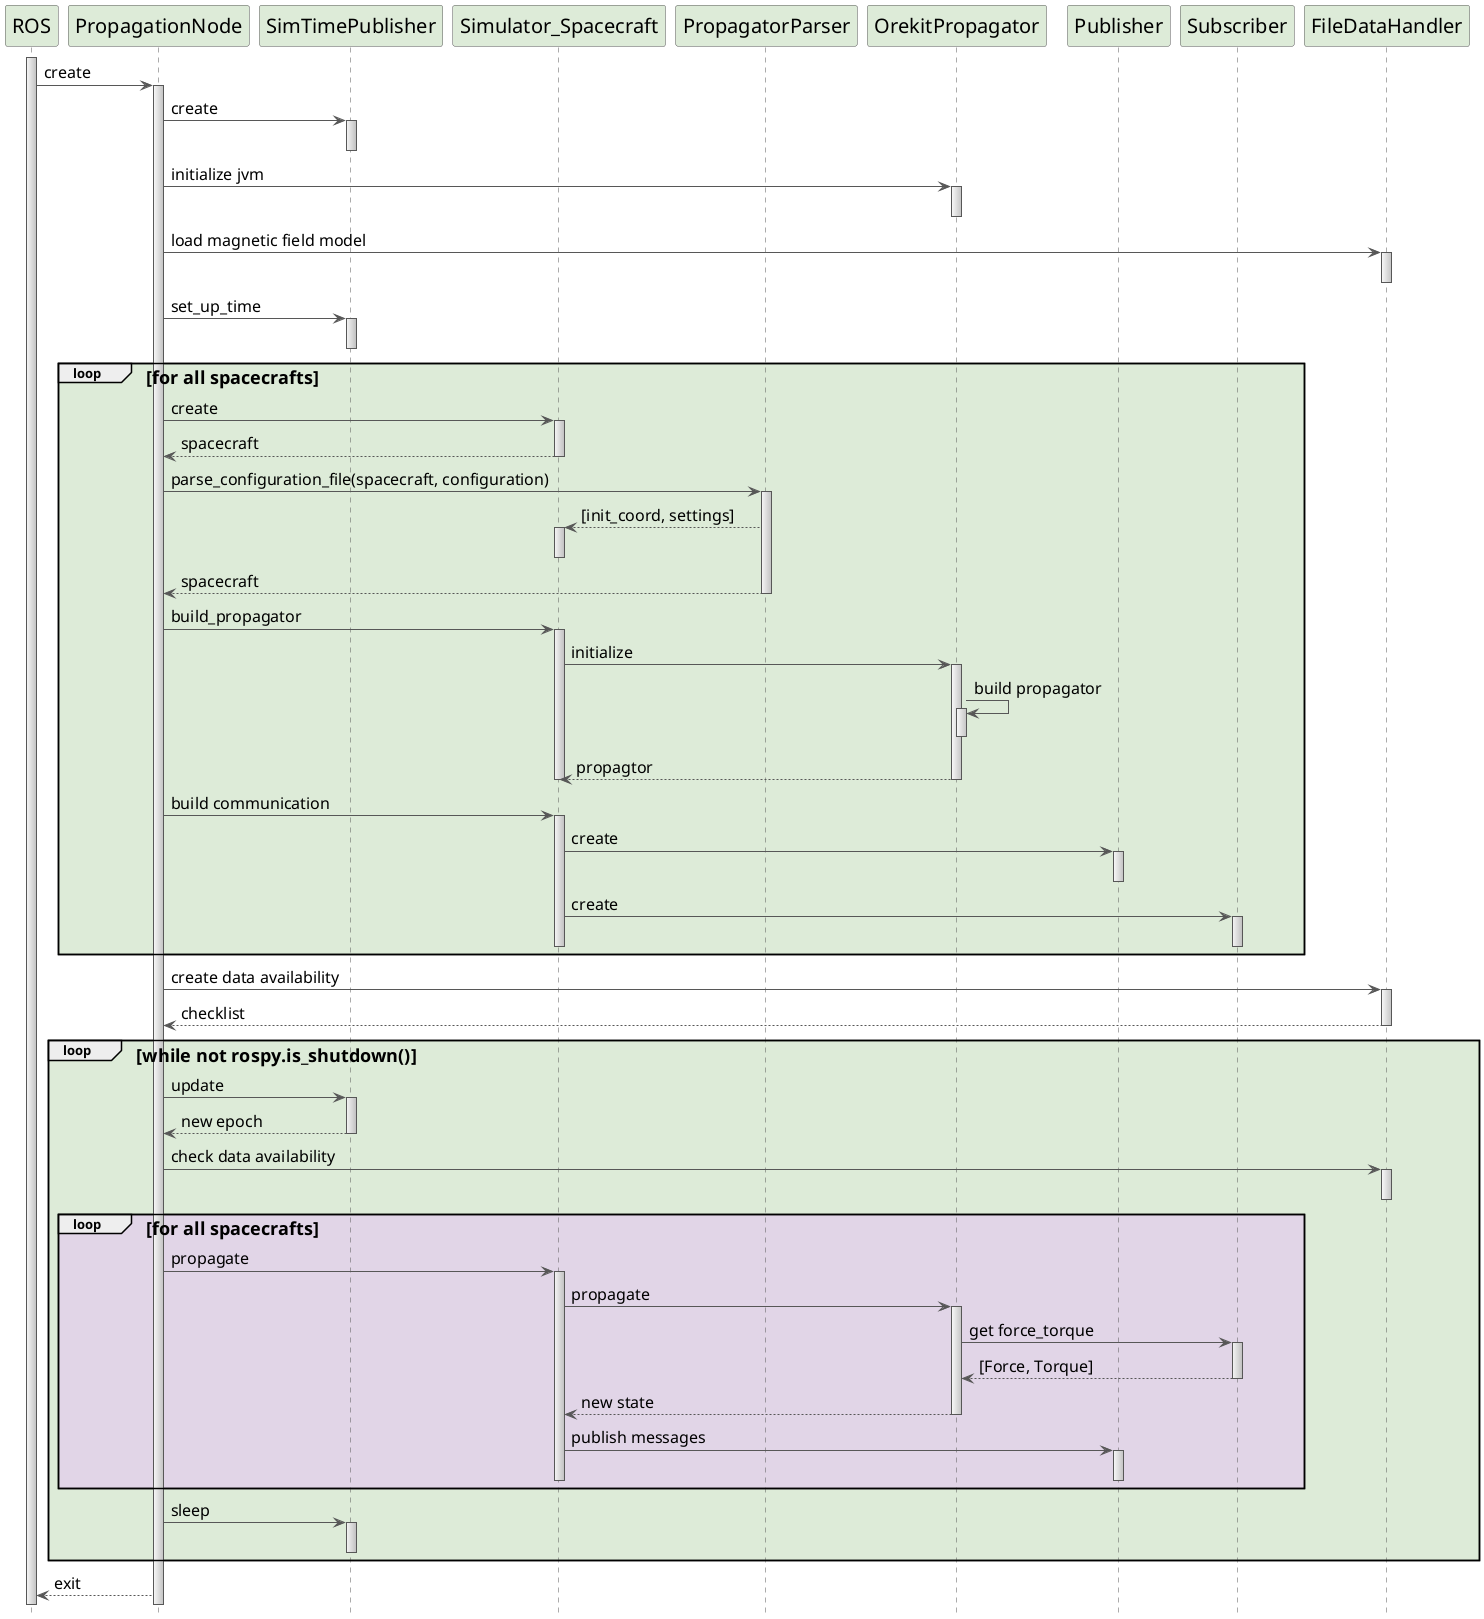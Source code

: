 ' @copyright Copyright (c) 2018, Christian Lanegger (lanegger.christian@epfl.ch)
'
' @license zlib license
'
' This file is licensed under the terms of the zlib license.
' See the LICENSE.md file in the root of this repository
' for complete details.
@startuml
' skinparam maxmessagesize 80
skinparam SequenceDividerFontSize 20
skinparam ParticipantFontSize 20
skinparam ArrowFontSize 16
skinparam SequenceGroupFontSize 18
skinparam SequenceActorBorderColor            #575757
skinparam SequenceParticipantBackgroundColor  #DDEBD8
skinparam SequenceParticipantBorderColor      #575757
skinparam SequenceLifeLineBackgroundColor     #F5F5F5|BFBFBF
skinparam SequenceLifeLineBorderColor         #575757
skinparam SequenceArrowColor                  #575757
skinparam SequenceBorderColor                 #575757

hide footbox

participant "ROS" as ros
participant PropagationNode
participant SimTimePublisher
participant Simulator_Spacecraft
participant PropagatorParser
participant OrekitPropagator
participant Publisher
participant Subscriber
participant FileDataHandler

activate ros
ros -> PropagationNode : create
    activate PropagationNode
    PropagationNode -> SimTimePublisher : create
        activate SimTimePublisher
        deactivate SimTimePublisher

    PropagationNode -> OrekitPropagator : initialize jvm
        activate OrekitPropagator
        deactivate OrekitPropagator

    PropagationNode -> FileDataHandler : load magnetic field model
        activate FileDataHandler
        deactivate FileDataHandler

    PropagationNode -> SimTimePublisher : set_up_time
        activate SimTimePublisher
        deactivate SimTimePublisher
    loop #DDEBD8 for all spacecrafts
        PropagationNode -> Simulator_Spacecraft : create
            activate Simulator_Spacecraft
            Simulator_Spacecraft --> PropagationNode : spacecraft
            deactivate Simulator_Spacecraft

        PropagationNode -> PropagatorParser : parse_configuration_file(spacecraft, configuration)
            activate PropagatorParser
            PropagatorParser --> Simulator_Spacecraft : [init_coord, settings]
                activate Simulator_Spacecraft
                deactivate Simulator_Spacecraft
            PropagatorParser --> PropagationNode : spacecraft
            deactivate PropagatorParser

        PropagationNode -> Simulator_Spacecraft : build_propagator
            activate Simulator_Spacecraft
            Simulator_Spacecraft -> OrekitPropagator : initialize
                activate OrekitPropagator
                OrekitPropagator -> OrekitPropagator : build propagator
                    activate OrekitPropagator
                    deactivate OrekitPropagator
                OrekitPropagator --> Simulator_Spacecraft : propagtor
                deactivate OrekitPropagator
            deactivate Simulator_Spacecraft

        PropagationNode -> Simulator_Spacecraft : build communication
            activate Simulator_Spacecraft
            Simulator_Spacecraft -> Publisher : create
                activate Publisher
                deactivate Publisher
            Simulator_Spacecraft -> Subscriber : create
                activate Subscriber
                deactivate Subscriber
            deactivate Simulator_Spacecraft
    end

    PropagationNode -> FileDataHandler : create data availability
        activate FileDataHandler
        FileDataHandler --> PropagationNode : checklist
        deactivate FileDataHandler

    loop #DDEBD8 while not rospy.is_shutdown()
        PropagationNode -> SimTimePublisher : update
            activate SimTimePublisher
            SimTimePublisher --> PropagationNode : new epoch
            deactivate SimTimePublisher

        PropagationNode -> FileDataHandler : check data availability
            activate FileDataHandler
            deactivate FileDataHandler

            loop #E1D5E7 for all spacecrafts
                PropagationNode -> Simulator_Spacecraft : propagate
                    activate Simulator_Spacecraft
                    Simulator_Spacecraft -> OrekitPropagator : propagate
                        activate OrekitPropagator
                        OrekitPropagator -> Subscriber : get force_torque
                            activate Subscriber
                            Subscriber --> OrekitPropagator : [Force, Torque]
                            deactivate Subscriber
                        OrekitPropagator --> Simulator_Spacecraft : new state
                        deactivate OrekitPropagator
                    Simulator_Spacecraft -> Publisher : publish messages
                        activate Publisher
                        deactivate Publisher
                    deactivate Simulator_Spacecraft
            end

        PropagationNode -> SimTimePublisher : sleep
            activate SimTimePublisher
            deactivate SimTimePublisher
    end

    PropagationNode --> ros : exit

@enduml
